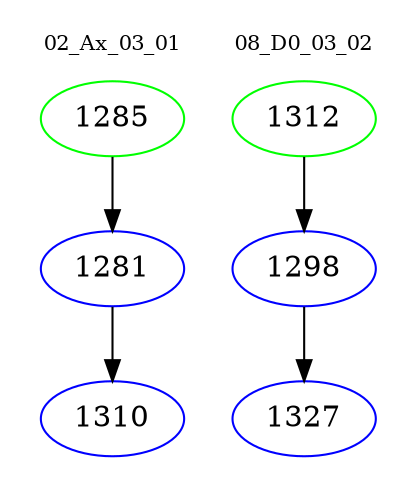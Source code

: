 digraph{
subgraph cluster_0 {
color = white
label = "02_Ax_03_01";
fontsize=10;
T0_1285 [label="1285", color="green"]
T0_1285 -> T0_1281 [color="black"]
T0_1281 [label="1281", color="blue"]
T0_1281 -> T0_1310 [color="black"]
T0_1310 [label="1310", color="blue"]
}
subgraph cluster_1 {
color = white
label = "08_D0_03_02";
fontsize=10;
T1_1312 [label="1312", color="green"]
T1_1312 -> T1_1298 [color="black"]
T1_1298 [label="1298", color="blue"]
T1_1298 -> T1_1327 [color="black"]
T1_1327 [label="1327", color="blue"]
}
}
